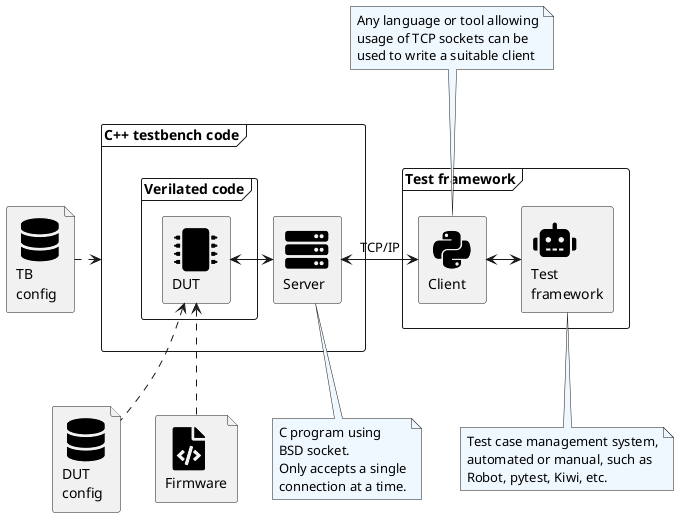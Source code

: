 @startuml verisocks_architecture
' title Verisocks architecture overview - Verilator integration
' footer "Copyright (c) Jérémie Chabloz - 2025"

!include <tupadr3/font-awesome-5/server>
!include <tupadr3/font-awesome-5/python>
!include <tupadr3/font-awesome-5/robot>
!include <tupadr3/font-awesome-5/database>
!include <tupadr3/font-awesome-5/cogs>
!include <tupadr3/font-awesome-5/file_code>
!include <tupadr3/font-awesome-5/code>
!include <tupadr3/font-awesome-5/microchip>

skinparam NoteBackgroundColor AliceBlue
skinparam ComponentStyle rectangle
skinparam DefaultFontName Helvetica
    
file "<$database>\nTB\nconfig" as cfg_tb
file "<$database>\nDUT\nconfig" as cfg_dut
file "<$file_code>\nFirmware" as fw

frame "C++ testbench code" as sim {
    rectangle "<$server>\nServer" as tcp_server
    frame "Verilated code" as vl {
        rectangle "<$microchip>\nDUT" as dut
    }
}

cfg_tb .right.> sim
cfg_dut .up.> dut

frame "Test framework" as client {
    [<$python>\nClient] as tcp_client
    [<$robot>\nTest\nframework] as tcms
}
dut <-> tcp_server
tcp_client <-> tcp_server : TCP/IP

note top of tcp_client
Any language or tool allowing
usage of TCP sockets can be
used to write a suitable client
endnote

note bottom of tcms
Test case management system,
automated or manual, such as
Robot, pytest, Kiwi, etc.
endnote

note bottom of tcp_server
C program using
BSD socket.
Only accepts a single
connection at a time.
endnote

tcms <-left-> tcp_client
fw .up.> dut

' tcp_server <-> tcp_client : TCP/IP

@enduml